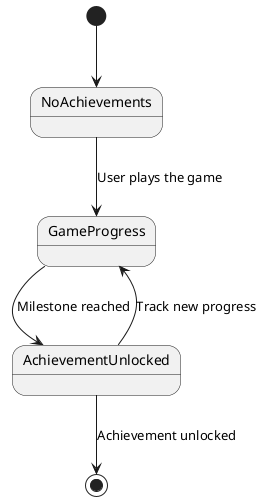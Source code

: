 @startuml
[*] --> NoAchievements

NoAchievements --> GameProgress : User plays the game
GameProgress --> AchievementUnlocked : Milestone reached
AchievementUnlocked --> GameProgress : Track new progress
AchievementUnlocked --> [*] : Achievement unlocked

@enduml
